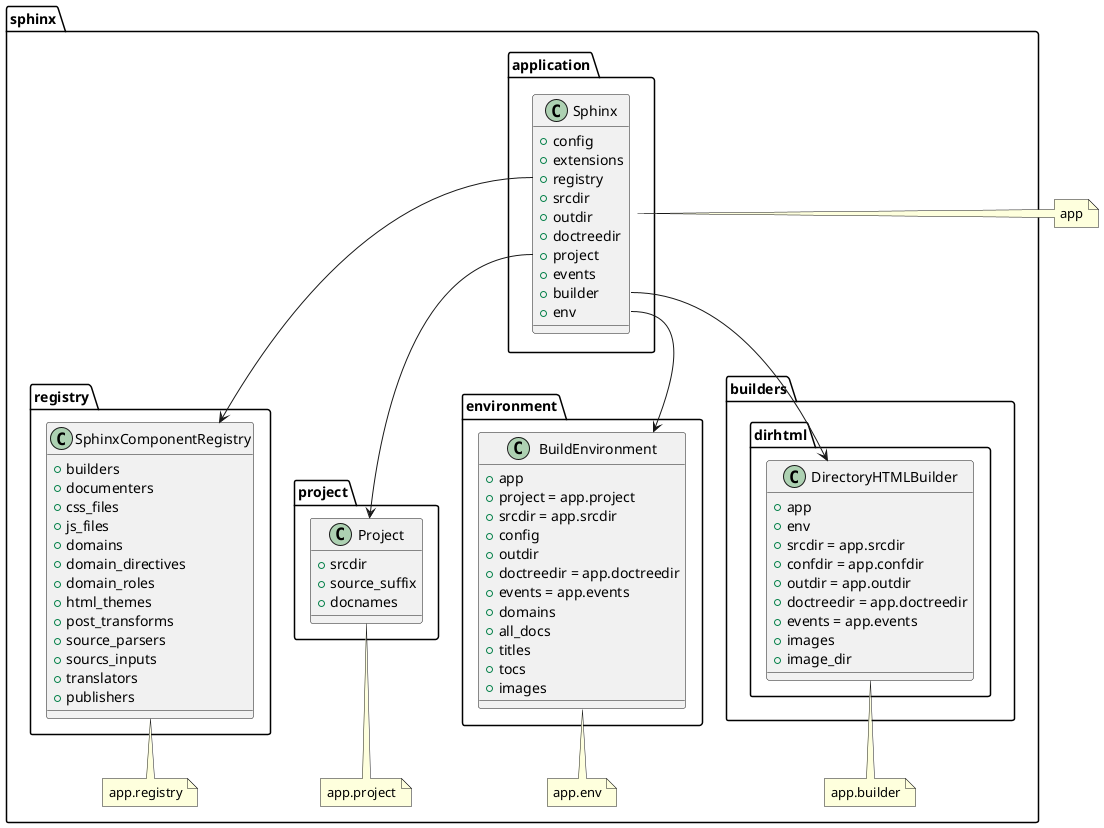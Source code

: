 @startuml
package "sphinx" {
   package "application" {
      class Sphinx {
         + config
         + extensions
         + registry
         + srcdir
         + outdir
         + doctreedir
         + project
         + events
         + builder
         + env
      }
   }
'   note right of Sphinx: app

package "project"{
   class Project {
      + srcdir
      + source_suffix
      + docnames
   }
}
note bottom of Project: app.project

package "environment" {
   class BuildEnvironment {
      + app
      + project = app.project
      + srcdir = app.srcdir
      + config
      + outdir
      + doctreedir = app.doctreedir
      + events = app.events
      + domains
      + all_docs
      + titles
      + tocs
      + images
   }
}
note bottom of BuildEnvironment: app.env

package "registry" {
   class SphinxComponentRegistry {
      + builders
      + documenters
      + css_files
      + js_files
      + domains
      + domain_directives
      + domain_roles
      + html_themes
      + post_transforms
      + source_parsers
      + sourcs_inputs
      + translators
      + publishers
   }
}
note bottom of SphinxComponentRegistry: app.registry

package "sphinx.builders.dirhtml" {
   class DirectoryHTMLBuilder {
      + app
      + env
      + srcdir = app.srcdir
      + confdir = app.confdir
      + outdir = app.outdir
      + doctreedir = app.doctreedir
      + events = app.events
      + images
      + image_dir
   }
}
note bottom of DirectoryHTMLBuilder: app.builder

}
note right of Sphinx: app

Sphinx::project --> Project
Sphinx::env --> BuildEnvironment
Sphinx::builder --> DirectoryHTMLBuilder
Sphinx::registry --> SphinxComponentRegistry

SphinxComponentRegistry -[hidden]> Project
BuildEnvironment -[hidden]> DirectoryHTMLBuilder
@enduml